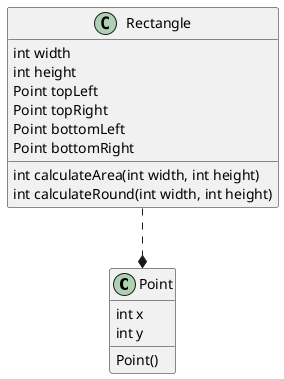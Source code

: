 @startuml
class Point {
    int x
    int y

    Point()
}

class Rectangle {
    int width
    int height
    Point topLeft
    Point topRight
    Point bottomLeft
    Point bottomRight

    int calculateArea(int width, int height)
    int calculateRound(int width, int height)
}

Rectangle..*Point
@enduml